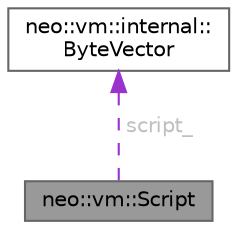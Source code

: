 digraph "neo::vm::Script"
{
 // LATEX_PDF_SIZE
  bgcolor="transparent";
  edge [fontname=Helvetica,fontsize=10,labelfontname=Helvetica,labelfontsize=10];
  node [fontname=Helvetica,fontsize=10,shape=box,height=0.2,width=0.4];
  Node1 [id="Node000001",label="neo::vm::Script",height=0.2,width=0.4,color="gray40", fillcolor="grey60", style="filled", fontcolor="black",tooltip="Represents a script."];
  Node2 -> Node1 [id="edge1_Node000001_Node000002",dir="back",color="darkorchid3",style="dashed",tooltip=" ",label=<<TABLE CELLBORDER="0" BORDER="0"><TR><TD VALIGN="top" ALIGN="LEFT" CELLPADDING="1" CELLSPACING="0">script_</TD></TR>
</TABLE>> ,fontcolor="grey" ];
  Node2 [id="Node000002",label="neo::vm::internal::\lByteVector",height=0.2,width=0.4,color="gray40", fillcolor="white", style="filled",URL="$classneo_1_1vm_1_1internal_1_1_byte_vector.html",tooltip="A mutable byte array with efficient operations."];
}
